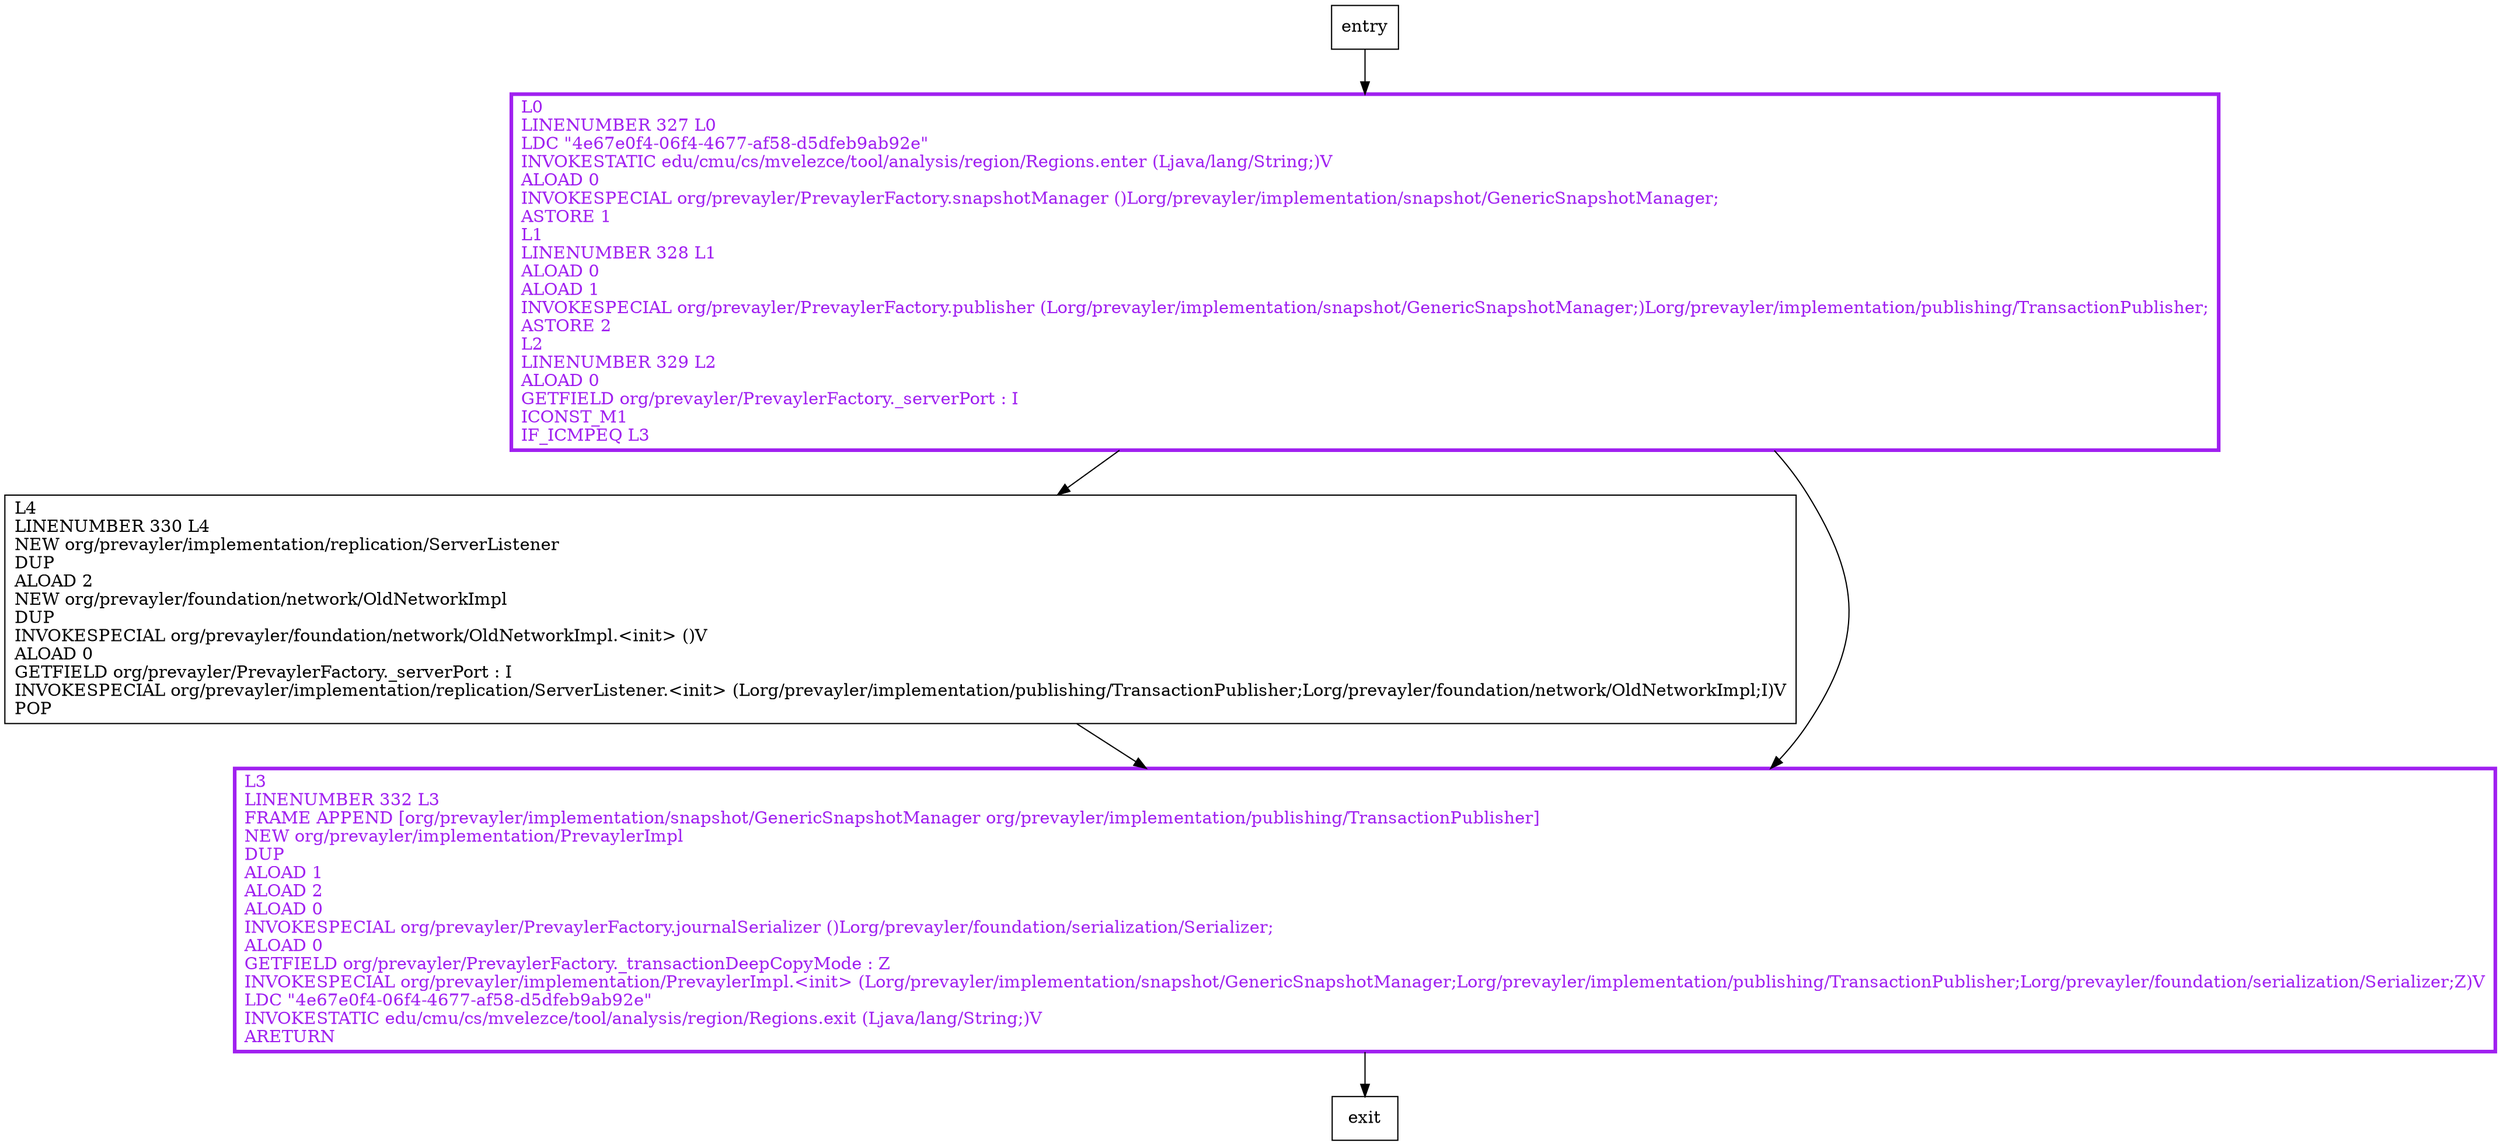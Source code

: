 digraph create {
node [shape=record];
1932983011 [label="L4\lLINENUMBER 330 L4\lNEW org/prevayler/implementation/replication/ServerListener\lDUP\lALOAD 2\lNEW org/prevayler/foundation/network/OldNetworkImpl\lDUP\lINVOKESPECIAL org/prevayler/foundation/network/OldNetworkImpl.\<init\> ()V\lALOAD 0\lGETFIELD org/prevayler/PrevaylerFactory._serverPort : I\lINVOKESPECIAL org/prevayler/implementation/replication/ServerListener.\<init\> (Lorg/prevayler/implementation/publishing/TransactionPublisher;Lorg/prevayler/foundation/network/OldNetworkImpl;I)V\lPOP\l"];
632501861 [label="L0\lLINENUMBER 327 L0\lLDC \"4e67e0f4-06f4-4677-af58-d5dfeb9ab92e\"\lINVOKESTATIC edu/cmu/cs/mvelezce/tool/analysis/region/Regions.enter (Ljava/lang/String;)V\lALOAD 0\lINVOKESPECIAL org/prevayler/PrevaylerFactory.snapshotManager ()Lorg/prevayler/implementation/snapshot/GenericSnapshotManager;\lASTORE 1\lL1\lLINENUMBER 328 L1\lALOAD 0\lALOAD 1\lINVOKESPECIAL org/prevayler/PrevaylerFactory.publisher (Lorg/prevayler/implementation/snapshot/GenericSnapshotManager;)Lorg/prevayler/implementation/publishing/TransactionPublisher;\lASTORE 2\lL2\lLINENUMBER 329 L2\lALOAD 0\lGETFIELD org/prevayler/PrevaylerFactory._serverPort : I\lICONST_M1\lIF_ICMPEQ L3\l"];
1803372144 [label="L3\lLINENUMBER 332 L3\lFRAME APPEND [org/prevayler/implementation/snapshot/GenericSnapshotManager org/prevayler/implementation/publishing/TransactionPublisher]\lNEW org/prevayler/implementation/PrevaylerImpl\lDUP\lALOAD 1\lALOAD 2\lALOAD 0\lINVOKESPECIAL org/prevayler/PrevaylerFactory.journalSerializer ()Lorg/prevayler/foundation/serialization/Serializer;\lALOAD 0\lGETFIELD org/prevayler/PrevaylerFactory._transactionDeepCopyMode : Z\lINVOKESPECIAL org/prevayler/implementation/PrevaylerImpl.\<init\> (Lorg/prevayler/implementation/snapshot/GenericSnapshotManager;Lorg/prevayler/implementation/publishing/TransactionPublisher;Lorg/prevayler/foundation/serialization/Serializer;Z)V\lLDC \"4e67e0f4-06f4-4677-af58-d5dfeb9ab92e\"\lINVOKESTATIC edu/cmu/cs/mvelezce/tool/analysis/region/Regions.exit (Ljava/lang/String;)V\lARETURN\l"];
entry;
exit;
entry -> 632501861;
1932983011 -> 1803372144;
632501861 -> 1932983011;
632501861 -> 1803372144;
1803372144 -> exit;
632501861[fontcolor="purple", penwidth=3, color="purple"];
1803372144[fontcolor="purple", penwidth=3, color="purple"];
}
